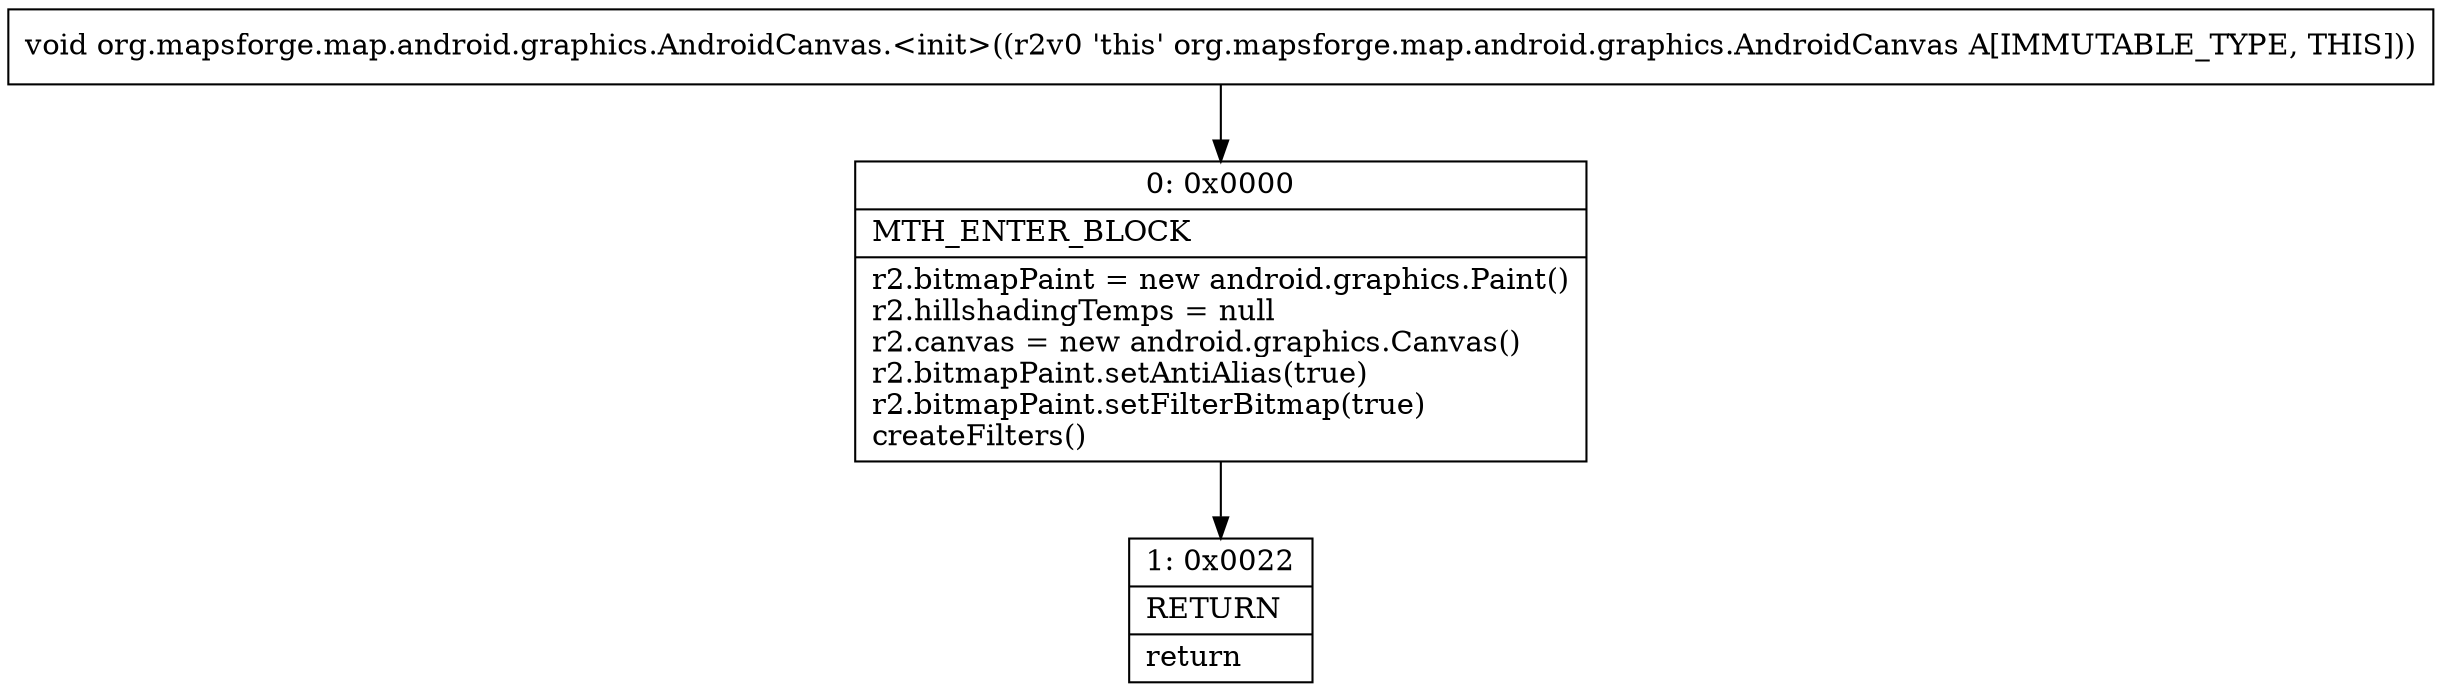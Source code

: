 digraph "CFG fororg.mapsforge.map.android.graphics.AndroidCanvas.\<init\>()V" {
Node_0 [shape=record,label="{0\:\ 0x0000|MTH_ENTER_BLOCK\l|r2.bitmapPaint = new android.graphics.Paint()\lr2.hillshadingTemps = null\lr2.canvas = new android.graphics.Canvas()\lr2.bitmapPaint.setAntiAlias(true)\lr2.bitmapPaint.setFilterBitmap(true)\lcreateFilters()\l}"];
Node_1 [shape=record,label="{1\:\ 0x0022|RETURN\l|return\l}"];
MethodNode[shape=record,label="{void org.mapsforge.map.android.graphics.AndroidCanvas.\<init\>((r2v0 'this' org.mapsforge.map.android.graphics.AndroidCanvas A[IMMUTABLE_TYPE, THIS])) }"];
MethodNode -> Node_0;
Node_0 -> Node_1;
}

